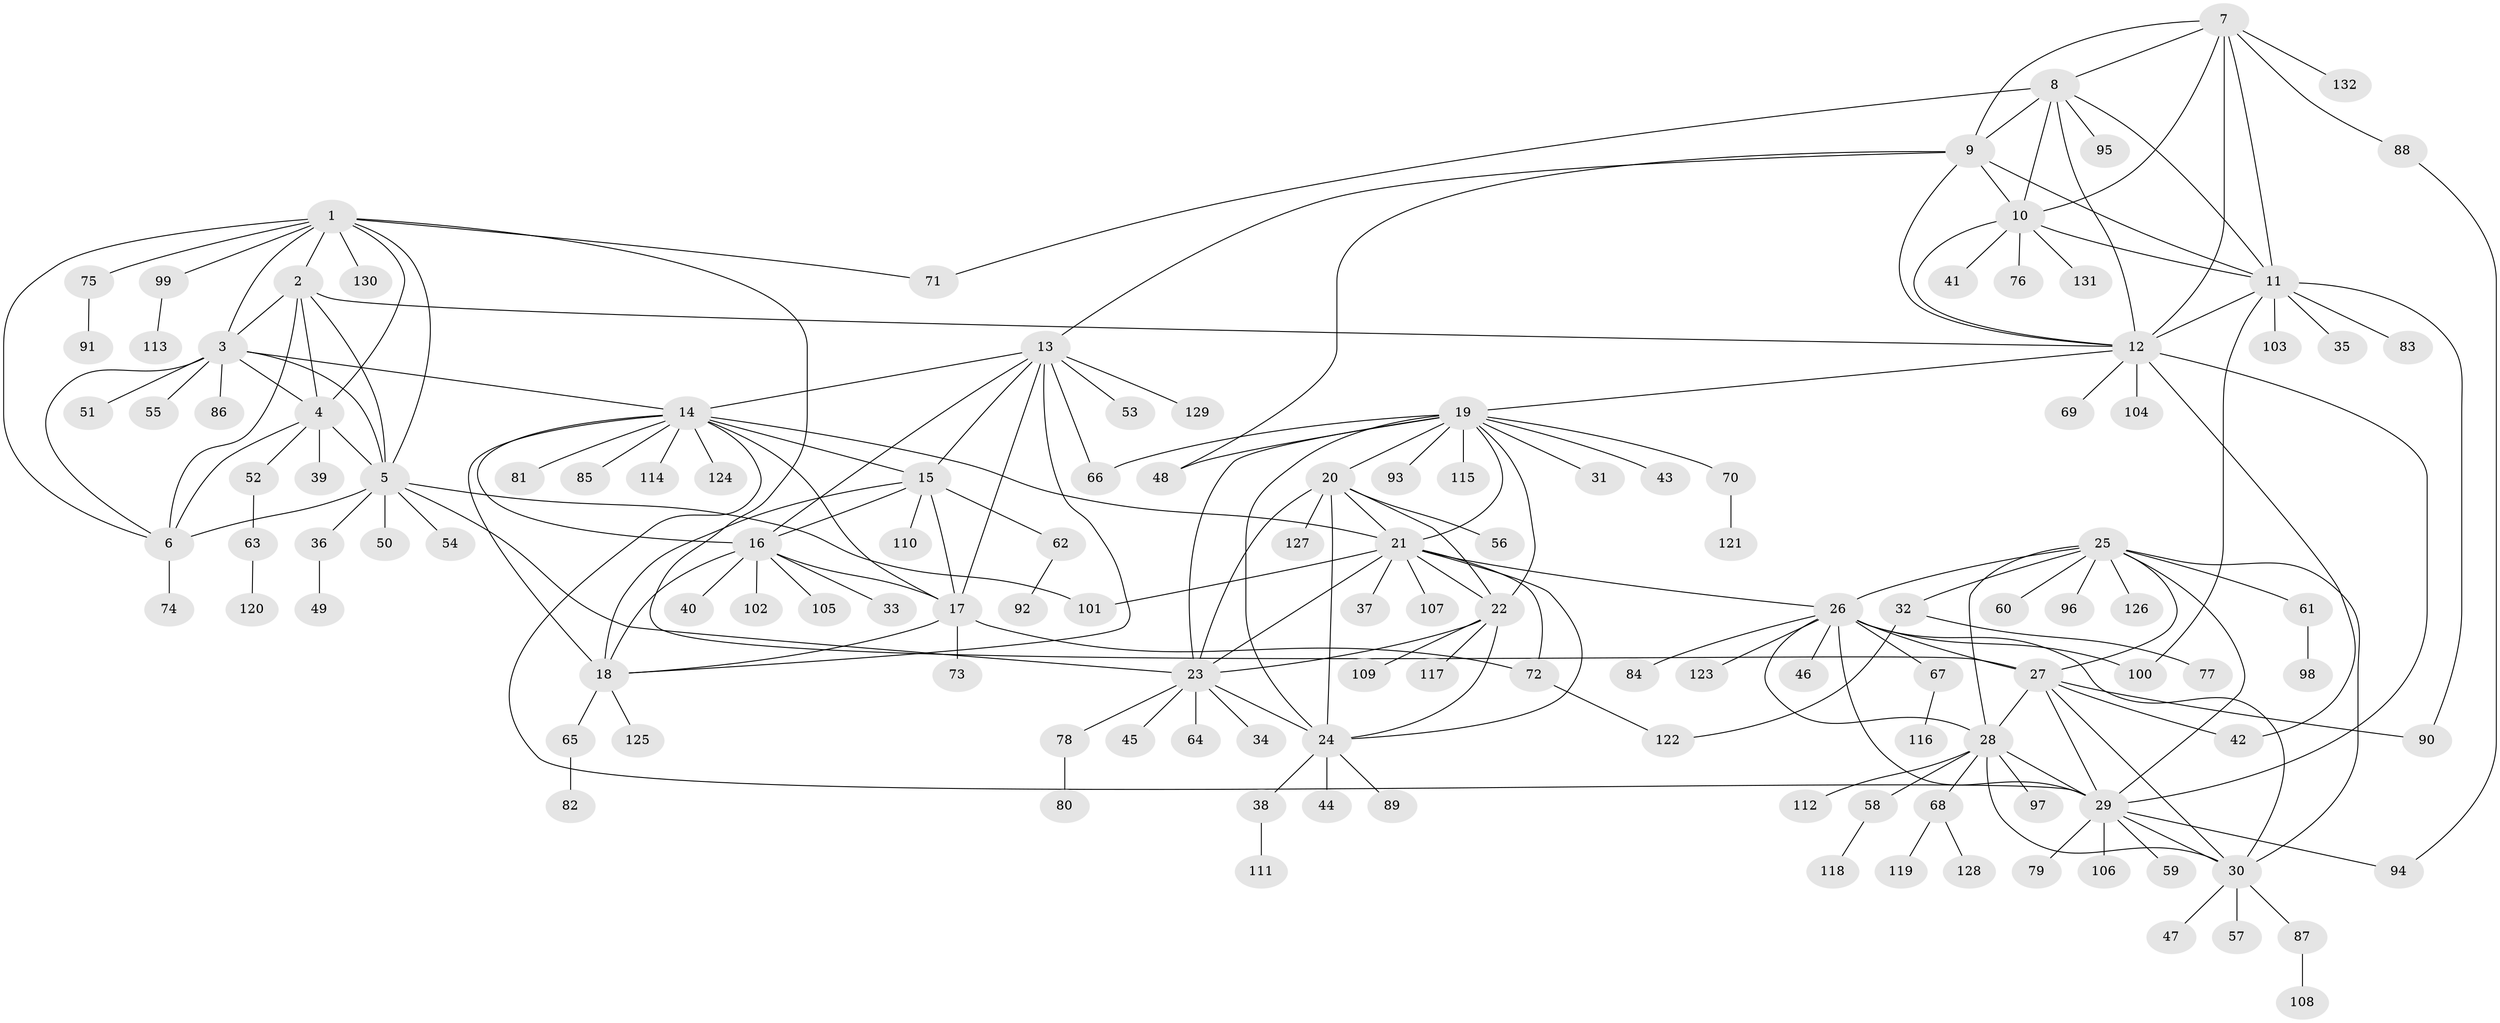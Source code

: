 // Generated by graph-tools (version 1.1) at 2025/50/03/09/25 03:50:38]
// undirected, 132 vertices, 197 edges
graph export_dot {
graph [start="1"]
  node [color=gray90,style=filled];
  1;
  2;
  3;
  4;
  5;
  6;
  7;
  8;
  9;
  10;
  11;
  12;
  13;
  14;
  15;
  16;
  17;
  18;
  19;
  20;
  21;
  22;
  23;
  24;
  25;
  26;
  27;
  28;
  29;
  30;
  31;
  32;
  33;
  34;
  35;
  36;
  37;
  38;
  39;
  40;
  41;
  42;
  43;
  44;
  45;
  46;
  47;
  48;
  49;
  50;
  51;
  52;
  53;
  54;
  55;
  56;
  57;
  58;
  59;
  60;
  61;
  62;
  63;
  64;
  65;
  66;
  67;
  68;
  69;
  70;
  71;
  72;
  73;
  74;
  75;
  76;
  77;
  78;
  79;
  80;
  81;
  82;
  83;
  84;
  85;
  86;
  87;
  88;
  89;
  90;
  91;
  92;
  93;
  94;
  95;
  96;
  97;
  98;
  99;
  100;
  101;
  102;
  103;
  104;
  105;
  106;
  107;
  108;
  109;
  110;
  111;
  112;
  113;
  114;
  115;
  116;
  117;
  118;
  119;
  120;
  121;
  122;
  123;
  124;
  125;
  126;
  127;
  128;
  129;
  130;
  131;
  132;
  1 -- 2;
  1 -- 3;
  1 -- 4;
  1 -- 5;
  1 -- 6;
  1 -- 27;
  1 -- 71;
  1 -- 75;
  1 -- 99;
  1 -- 130;
  2 -- 3;
  2 -- 4;
  2 -- 5;
  2 -- 6;
  2 -- 12;
  3 -- 4;
  3 -- 5;
  3 -- 6;
  3 -- 14;
  3 -- 51;
  3 -- 55;
  3 -- 86;
  4 -- 5;
  4 -- 6;
  4 -- 39;
  4 -- 52;
  5 -- 6;
  5 -- 23;
  5 -- 36;
  5 -- 50;
  5 -- 54;
  5 -- 101;
  6 -- 74;
  7 -- 8;
  7 -- 9;
  7 -- 10;
  7 -- 11;
  7 -- 12;
  7 -- 88;
  7 -- 132;
  8 -- 9;
  8 -- 10;
  8 -- 11;
  8 -- 12;
  8 -- 71;
  8 -- 95;
  9 -- 10;
  9 -- 11;
  9 -- 12;
  9 -- 13;
  9 -- 48;
  10 -- 11;
  10 -- 12;
  10 -- 41;
  10 -- 76;
  10 -- 131;
  11 -- 12;
  11 -- 35;
  11 -- 83;
  11 -- 90;
  11 -- 100;
  11 -- 103;
  12 -- 19;
  12 -- 29;
  12 -- 42;
  12 -- 69;
  12 -- 104;
  13 -- 14;
  13 -- 15;
  13 -- 16;
  13 -- 17;
  13 -- 18;
  13 -- 53;
  13 -- 66;
  13 -- 129;
  14 -- 15;
  14 -- 16;
  14 -- 17;
  14 -- 18;
  14 -- 21;
  14 -- 29;
  14 -- 81;
  14 -- 85;
  14 -- 114;
  14 -- 124;
  15 -- 16;
  15 -- 17;
  15 -- 18;
  15 -- 62;
  15 -- 110;
  16 -- 17;
  16 -- 18;
  16 -- 33;
  16 -- 40;
  16 -- 102;
  16 -- 105;
  17 -- 18;
  17 -- 72;
  17 -- 73;
  18 -- 65;
  18 -- 125;
  19 -- 20;
  19 -- 21;
  19 -- 22;
  19 -- 23;
  19 -- 24;
  19 -- 31;
  19 -- 43;
  19 -- 48;
  19 -- 66;
  19 -- 70;
  19 -- 93;
  19 -- 115;
  20 -- 21;
  20 -- 22;
  20 -- 23;
  20 -- 24;
  20 -- 56;
  20 -- 127;
  21 -- 22;
  21 -- 23;
  21 -- 24;
  21 -- 26;
  21 -- 37;
  21 -- 72;
  21 -- 101;
  21 -- 107;
  22 -- 23;
  22 -- 24;
  22 -- 109;
  22 -- 117;
  23 -- 24;
  23 -- 34;
  23 -- 45;
  23 -- 64;
  23 -- 78;
  24 -- 38;
  24 -- 44;
  24 -- 89;
  25 -- 26;
  25 -- 27;
  25 -- 28;
  25 -- 29;
  25 -- 30;
  25 -- 32;
  25 -- 60;
  25 -- 61;
  25 -- 96;
  25 -- 126;
  26 -- 27;
  26 -- 28;
  26 -- 29;
  26 -- 30;
  26 -- 46;
  26 -- 67;
  26 -- 84;
  26 -- 100;
  26 -- 123;
  27 -- 28;
  27 -- 29;
  27 -- 30;
  27 -- 42;
  27 -- 90;
  28 -- 29;
  28 -- 30;
  28 -- 58;
  28 -- 68;
  28 -- 97;
  28 -- 112;
  29 -- 30;
  29 -- 59;
  29 -- 79;
  29 -- 94;
  29 -- 106;
  30 -- 47;
  30 -- 57;
  30 -- 87;
  32 -- 77;
  32 -- 122;
  36 -- 49;
  38 -- 111;
  52 -- 63;
  58 -- 118;
  61 -- 98;
  62 -- 92;
  63 -- 120;
  65 -- 82;
  67 -- 116;
  68 -- 119;
  68 -- 128;
  70 -- 121;
  72 -- 122;
  75 -- 91;
  78 -- 80;
  87 -- 108;
  88 -- 94;
  99 -- 113;
}
